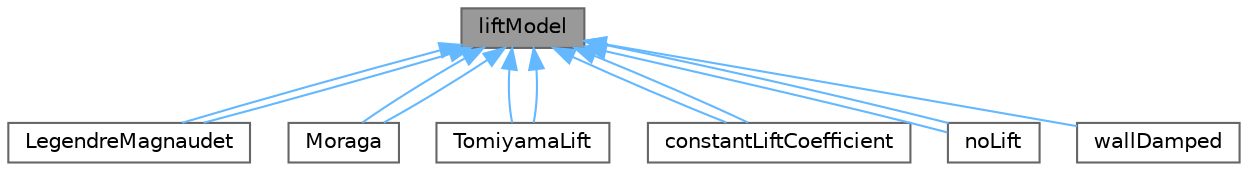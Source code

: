 digraph "liftModel"
{
 // LATEX_PDF_SIZE
  bgcolor="transparent";
  edge [fontname=Helvetica,fontsize=10,labelfontname=Helvetica,labelfontsize=10];
  node [fontname=Helvetica,fontsize=10,shape=box,height=0.2,width=0.4];
  Node1 [id="Node000001",label="liftModel",height=0.2,width=0.4,color="gray40", fillcolor="grey60", style="filled", fontcolor="black",tooltip=" "];
  Node1 -> Node2 [id="edge1_Node000001_Node000002",dir="back",color="steelblue1",style="solid",tooltip=" "];
  Node2 [id="Node000002",label="LegendreMagnaudet",height=0.2,width=0.4,color="gray40", fillcolor="white", style="filled",URL="$classFoam_1_1liftModels_1_1LegendreMagnaudet.html",tooltip="Lift model of Legendre and Magnaudet."];
  Node1 -> Node2 [id="edge2_Node000001_Node000002",dir="back",color="steelblue1",style="solid",tooltip=" "];
  Node1 -> Node3 [id="edge3_Node000001_Node000003",dir="back",color="steelblue1",style="solid",tooltip=" "];
  Node3 [id="Node000003",label="Moraga",height=0.2,width=0.4,color="gray40", fillcolor="white", style="filled",URL="$classFoam_1_1liftModels_1_1Moraga.html",tooltip="Lift model of Moraga et al."];
  Node1 -> Node3 [id="edge4_Node000001_Node000003",dir="back",color="steelblue1",style="solid",tooltip=" "];
  Node1 -> Node4 [id="edge5_Node000001_Node000004",dir="back",color="steelblue1",style="solid",tooltip=" "];
  Node4 [id="Node000004",label="TomiyamaLift",height=0.2,width=0.4,color="gray40", fillcolor="white", style="filled",URL="$classFoam_1_1liftModels_1_1TomiyamaLift.html",tooltip="Lift model of Tomiyama et al."];
  Node1 -> Node4 [id="edge6_Node000001_Node000004",dir="back",color="steelblue1",style="solid",tooltip=" "];
  Node1 -> Node5 [id="edge7_Node000001_Node000005",dir="back",color="steelblue1",style="solid",tooltip=" "];
  Node5 [id="Node000005",label="constantLiftCoefficient",height=0.2,width=0.4,color="gray40", fillcolor="white", style="filled",URL="$classFoam_1_1liftModels_1_1constantLiftCoefficient.html",tooltip="Constant coefficient lift model."];
  Node1 -> Node5 [id="edge8_Node000001_Node000005",dir="back",color="steelblue1",style="solid",tooltip=" "];
  Node1 -> Node6 [id="edge9_Node000001_Node000006",dir="back",color="steelblue1",style="solid",tooltip=" "];
  Node6 [id="Node000006",label="noLift",height=0.2,width=0.4,color="gray40", fillcolor="white", style="filled",URL="$classFoam_1_1liftModels_1_1noLift.html",tooltip=" "];
  Node1 -> Node6 [id="edge10_Node000001_Node000006",dir="back",color="steelblue1",style="solid",tooltip=" "];
  Node1 -> Node7 [id="edge11_Node000001_Node000007",dir="back",color="steelblue1",style="solid",tooltip=" "];
  Node7 [id="Node000007",label="wallDamped",height=0.2,width=0.4,color="gray40", fillcolor="white", style="filled",URL="$classFoam_1_1liftModels_1_1wallDamped.html",tooltip=" "];
}
